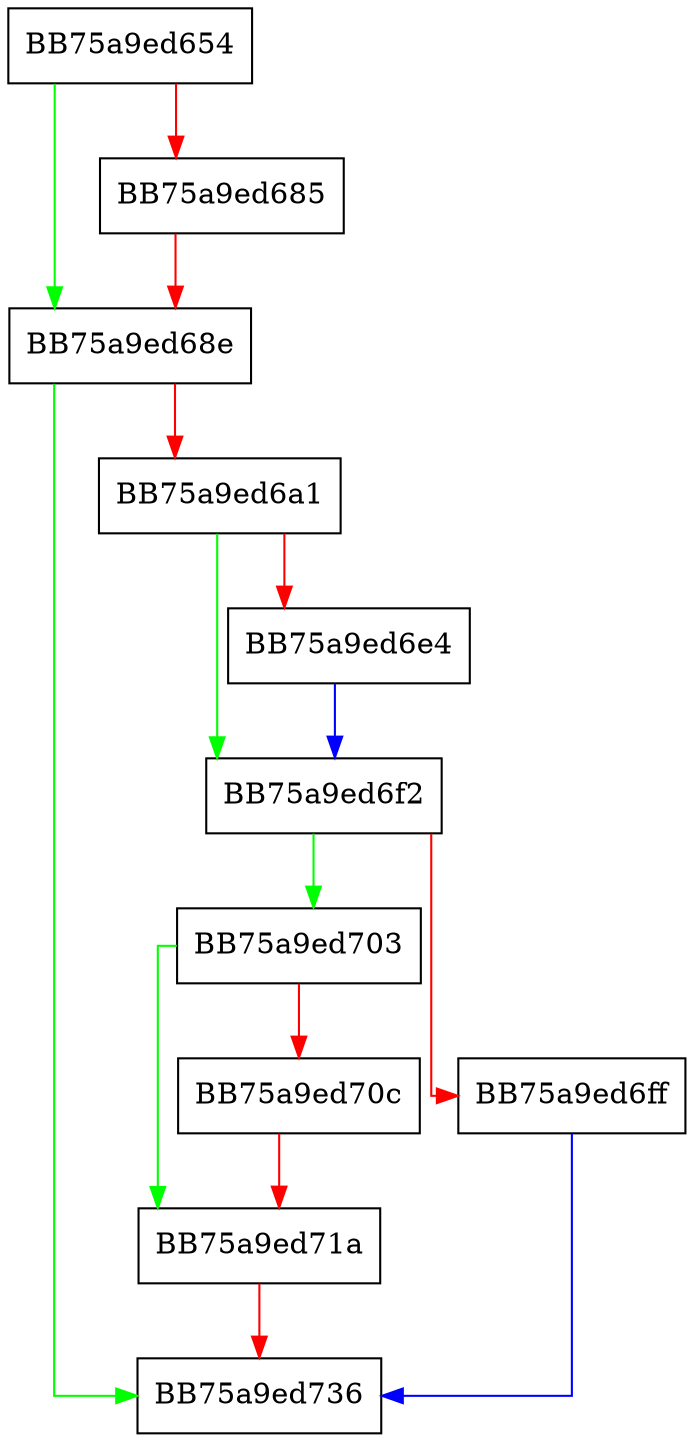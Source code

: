 digraph Initialize {
  node [shape="box"];
  graph [splines=ortho];
  BB75a9ed654 -> BB75a9ed68e [color="green"];
  BB75a9ed654 -> BB75a9ed685 [color="red"];
  BB75a9ed685 -> BB75a9ed68e [color="red"];
  BB75a9ed68e -> BB75a9ed736 [color="green"];
  BB75a9ed68e -> BB75a9ed6a1 [color="red"];
  BB75a9ed6a1 -> BB75a9ed6f2 [color="green"];
  BB75a9ed6a1 -> BB75a9ed6e4 [color="red"];
  BB75a9ed6e4 -> BB75a9ed6f2 [color="blue"];
  BB75a9ed6f2 -> BB75a9ed703 [color="green"];
  BB75a9ed6f2 -> BB75a9ed6ff [color="red"];
  BB75a9ed6ff -> BB75a9ed736 [color="blue"];
  BB75a9ed703 -> BB75a9ed71a [color="green"];
  BB75a9ed703 -> BB75a9ed70c [color="red"];
  BB75a9ed70c -> BB75a9ed71a [color="red"];
  BB75a9ed71a -> BB75a9ed736 [color="red"];
}